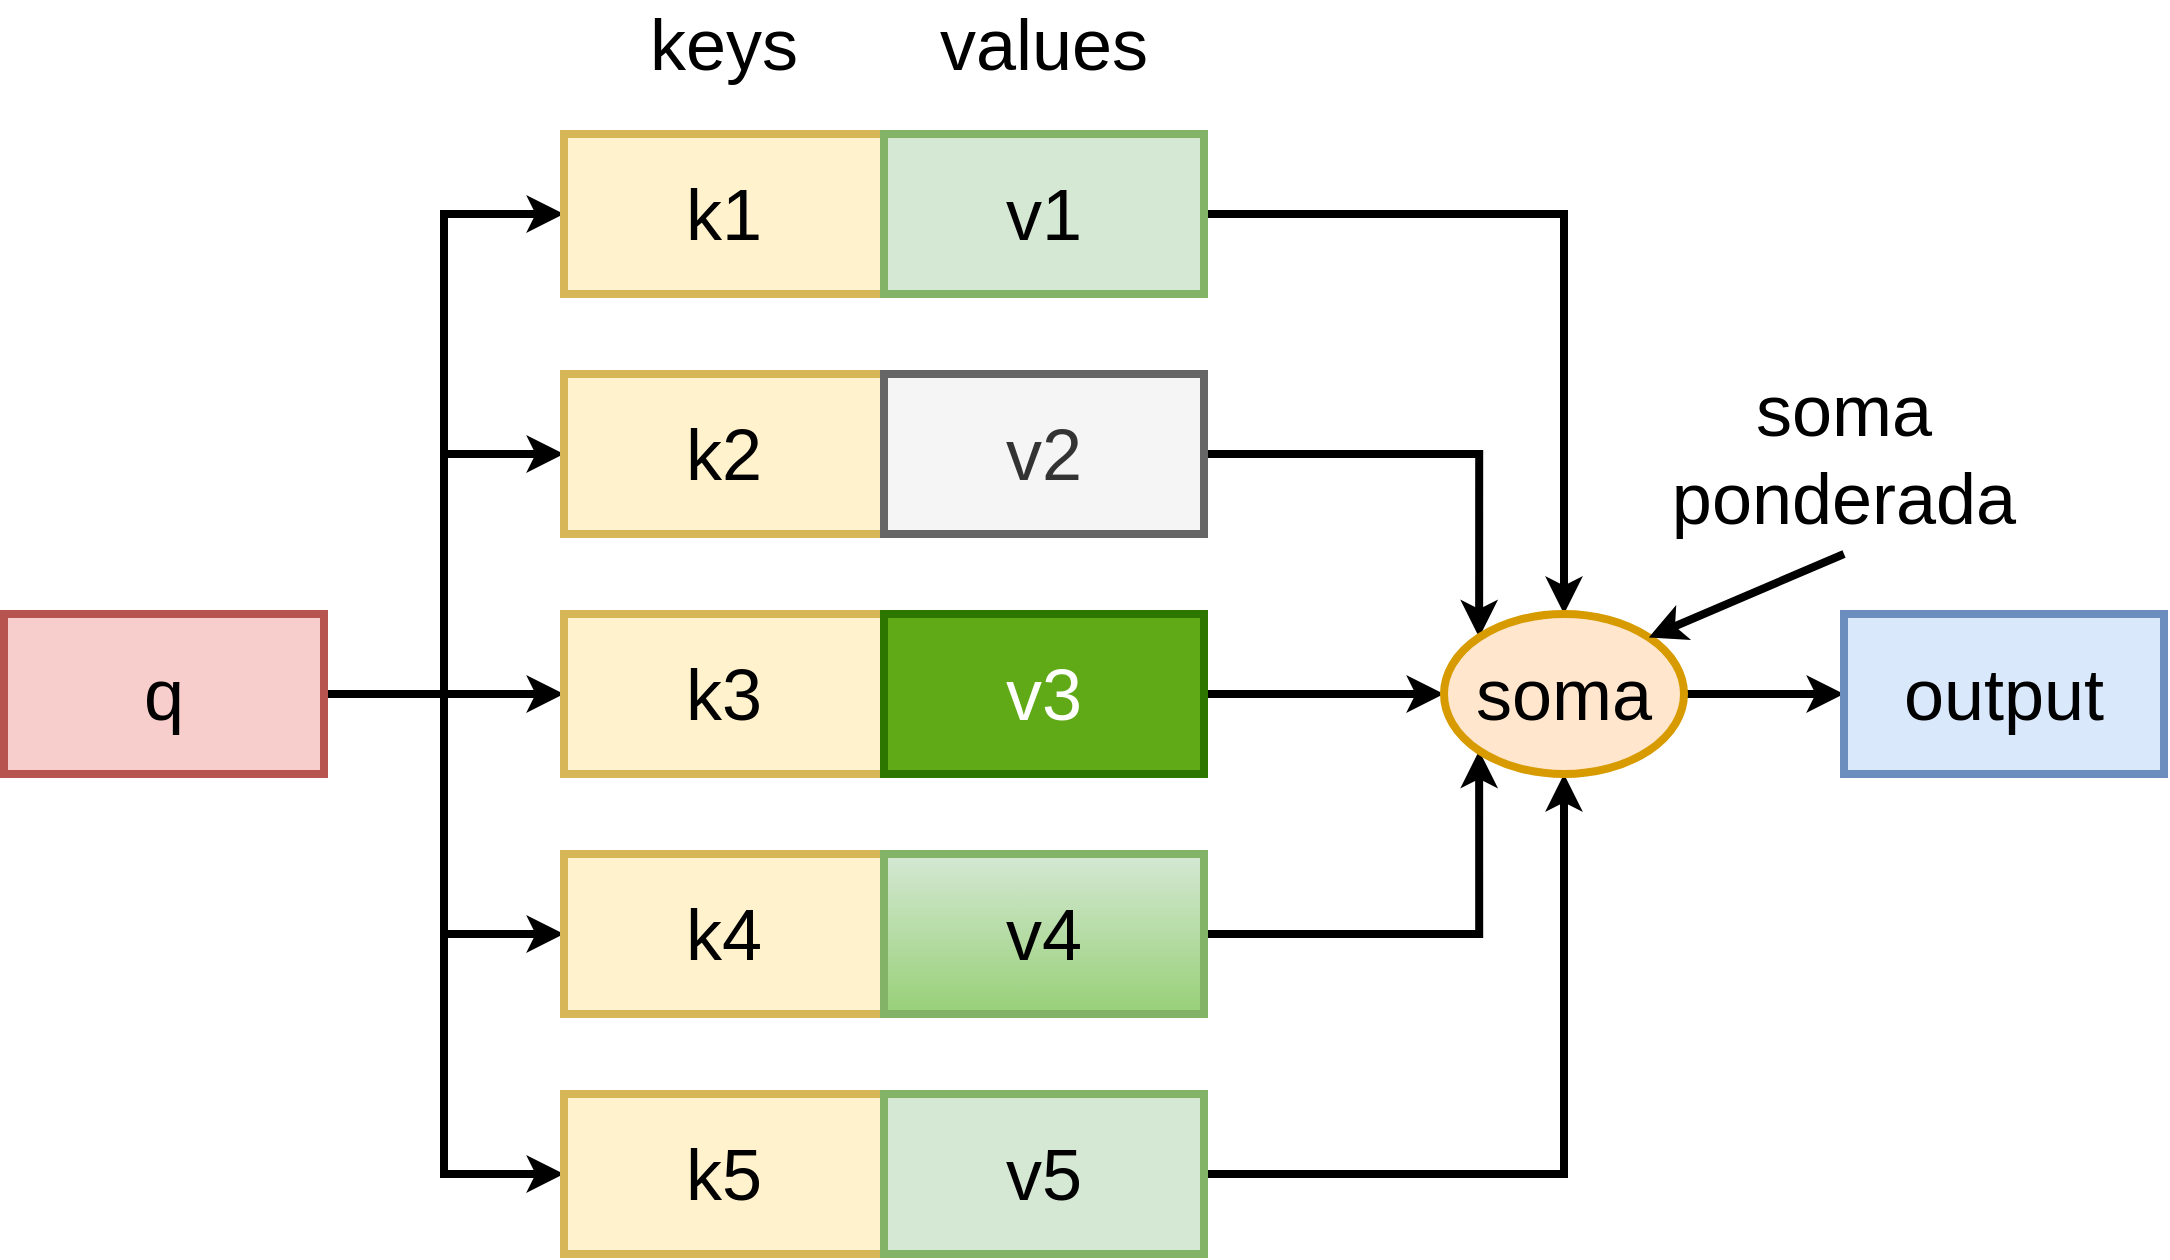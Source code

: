 <mxfile version="24.7.6">
  <diagram id="C5RBs43oDa-KdzZeNtuy" name="Page-1">
    <mxGraphModel dx="1362" dy="1962" grid="1" gridSize="10" guides="1" tooltips="1" connect="1" arrows="1" fold="1" page="1" pageScale="1" pageWidth="827" pageHeight="1169" math="0" shadow="0">
      <root>
        <mxCell id="WIyWlLk6GJQsqaUBKTNV-0" />
        <mxCell id="WIyWlLk6GJQsqaUBKTNV-1" parent="WIyWlLk6GJQsqaUBKTNV-0" />
        <mxCell id="2T5KfRPrGtyzERADkPeJ-16" style="edgeStyle=orthogonalEdgeStyle;rounded=0;orthogonalLoop=1;jettySize=auto;html=1;exitX=1;exitY=0.5;exitDx=0;exitDy=0;entryX=0;entryY=0.5;entryDx=0;entryDy=0;strokeWidth=4;" edge="1" parent="WIyWlLk6GJQsqaUBKTNV-1" source="2T5KfRPrGtyzERADkPeJ-0" target="2T5KfRPrGtyzERADkPeJ-1">
          <mxGeometry relative="1" as="geometry" />
        </mxCell>
        <mxCell id="2T5KfRPrGtyzERADkPeJ-17" style="edgeStyle=orthogonalEdgeStyle;rounded=0;orthogonalLoop=1;jettySize=auto;html=1;exitX=1;exitY=0.5;exitDx=0;exitDy=0;entryX=0;entryY=0.5;entryDx=0;entryDy=0;strokeWidth=4;" edge="1" parent="WIyWlLk6GJQsqaUBKTNV-1" source="2T5KfRPrGtyzERADkPeJ-0" target="2T5KfRPrGtyzERADkPeJ-3">
          <mxGeometry relative="1" as="geometry" />
        </mxCell>
        <mxCell id="2T5KfRPrGtyzERADkPeJ-18" style="edgeStyle=orthogonalEdgeStyle;rounded=0;orthogonalLoop=1;jettySize=auto;html=1;exitX=1;exitY=0.5;exitDx=0;exitDy=0;strokeWidth=4;" edge="1" parent="WIyWlLk6GJQsqaUBKTNV-1" source="2T5KfRPrGtyzERADkPeJ-0" target="2T5KfRPrGtyzERADkPeJ-4">
          <mxGeometry relative="1" as="geometry" />
        </mxCell>
        <mxCell id="2T5KfRPrGtyzERADkPeJ-19" style="edgeStyle=orthogonalEdgeStyle;rounded=0;orthogonalLoop=1;jettySize=auto;html=1;exitX=1;exitY=0.5;exitDx=0;exitDy=0;entryX=0;entryY=0.5;entryDx=0;entryDy=0;strokeWidth=4;" edge="1" parent="WIyWlLk6GJQsqaUBKTNV-1" source="2T5KfRPrGtyzERADkPeJ-0" target="2T5KfRPrGtyzERADkPeJ-5">
          <mxGeometry relative="1" as="geometry" />
        </mxCell>
        <mxCell id="2T5KfRPrGtyzERADkPeJ-20" style="edgeStyle=orthogonalEdgeStyle;rounded=0;orthogonalLoop=1;jettySize=auto;html=1;exitX=1;exitY=0.5;exitDx=0;exitDy=0;entryX=0;entryY=0.5;entryDx=0;entryDy=0;strokeWidth=4;" edge="1" parent="WIyWlLk6GJQsqaUBKTNV-1" source="2T5KfRPrGtyzERADkPeJ-0" target="2T5KfRPrGtyzERADkPeJ-6">
          <mxGeometry relative="1" as="geometry" />
        </mxCell>
        <mxCell id="2T5KfRPrGtyzERADkPeJ-0" value="q" style="rounded=0;whiteSpace=wrap;html=1;fontSize=36;strokeWidth=4;fillColor=#f8cecc;strokeColor=#b85450;" vertex="1" parent="WIyWlLk6GJQsqaUBKTNV-1">
          <mxGeometry x="40" y="280" width="160" height="80" as="geometry" />
        </mxCell>
        <mxCell id="2T5KfRPrGtyzERADkPeJ-1" value="k1" style="rounded=0;whiteSpace=wrap;html=1;fontSize=36;strokeWidth=4;fillColor=#fff2cc;strokeColor=#d6b656;" vertex="1" parent="WIyWlLk6GJQsqaUBKTNV-1">
          <mxGeometry x="320" y="40" width="160" height="80" as="geometry" />
        </mxCell>
        <mxCell id="2T5KfRPrGtyzERADkPeJ-3" value="k2" style="rounded=0;whiteSpace=wrap;html=1;fontSize=36;strokeWidth=4;fillColor=#fff2cc;strokeColor=#d6b656;" vertex="1" parent="WIyWlLk6GJQsqaUBKTNV-1">
          <mxGeometry x="320" y="160" width="160" height="80" as="geometry" />
        </mxCell>
        <mxCell id="2T5KfRPrGtyzERADkPeJ-4" value="k3" style="rounded=0;whiteSpace=wrap;html=1;fontSize=36;strokeWidth=4;fillColor=#fff2cc;strokeColor=#d6b656;" vertex="1" parent="WIyWlLk6GJQsqaUBKTNV-1">
          <mxGeometry x="320" y="280" width="160" height="80" as="geometry" />
        </mxCell>
        <mxCell id="2T5KfRPrGtyzERADkPeJ-5" value="k4" style="rounded=0;whiteSpace=wrap;html=1;fontSize=36;strokeWidth=4;fillColor=#fff2cc;strokeColor=#d6b656;" vertex="1" parent="WIyWlLk6GJQsqaUBKTNV-1">
          <mxGeometry x="320" y="400" width="160" height="80" as="geometry" />
        </mxCell>
        <mxCell id="2T5KfRPrGtyzERADkPeJ-6" value="k5" style="rounded=0;whiteSpace=wrap;html=1;fontSize=36;strokeWidth=4;fillColor=#fff2cc;strokeColor=#d6b656;" vertex="1" parent="WIyWlLk6GJQsqaUBKTNV-1">
          <mxGeometry x="320" y="520" width="160" height="80" as="geometry" />
        </mxCell>
        <mxCell id="2T5KfRPrGtyzERADkPeJ-29" style="edgeStyle=orthogonalEdgeStyle;rounded=0;orthogonalLoop=1;jettySize=auto;html=1;exitX=1;exitY=0.5;exitDx=0;exitDy=0;strokeWidth=4;" edge="1" parent="WIyWlLk6GJQsqaUBKTNV-1" source="2T5KfRPrGtyzERADkPeJ-7" target="2T5KfRPrGtyzERADkPeJ-15">
          <mxGeometry relative="1" as="geometry" />
        </mxCell>
        <mxCell id="2T5KfRPrGtyzERADkPeJ-7" value="v1" style="rounded=0;whiteSpace=wrap;html=1;fontSize=36;strokeWidth=4;fillColor=#d5e8d4;strokeColor=#82b366;" vertex="1" parent="WIyWlLk6GJQsqaUBKTNV-1">
          <mxGeometry x="480" y="40" width="160" height="80" as="geometry" />
        </mxCell>
        <mxCell id="2T5KfRPrGtyzERADkPeJ-28" style="edgeStyle=orthogonalEdgeStyle;rounded=0;orthogonalLoop=1;jettySize=auto;html=1;exitX=1;exitY=0.5;exitDx=0;exitDy=0;entryX=0;entryY=0;entryDx=0;entryDy=0;strokeWidth=4;" edge="1" parent="WIyWlLk6GJQsqaUBKTNV-1" source="2T5KfRPrGtyzERADkPeJ-8" target="2T5KfRPrGtyzERADkPeJ-15">
          <mxGeometry relative="1" as="geometry" />
        </mxCell>
        <mxCell id="2T5KfRPrGtyzERADkPeJ-8" value="v2" style="rounded=0;whiteSpace=wrap;html=1;fontSize=36;strokeWidth=4;fillColor=#f5f5f5;fontColor=#333333;strokeColor=#666666;" vertex="1" parent="WIyWlLk6GJQsqaUBKTNV-1">
          <mxGeometry x="480" y="160" width="160" height="80" as="geometry" />
        </mxCell>
        <mxCell id="2T5KfRPrGtyzERADkPeJ-23" style="edgeStyle=orthogonalEdgeStyle;rounded=0;orthogonalLoop=1;jettySize=auto;html=1;exitX=1;exitY=0.5;exitDx=0;exitDy=0;strokeWidth=4;" edge="1" parent="WIyWlLk6GJQsqaUBKTNV-1" source="2T5KfRPrGtyzERADkPeJ-9">
          <mxGeometry relative="1" as="geometry">
            <mxPoint x="760" y="320" as="targetPoint" />
          </mxGeometry>
        </mxCell>
        <mxCell id="2T5KfRPrGtyzERADkPeJ-9" value="v3" style="rounded=0;whiteSpace=wrap;html=1;fontSize=36;strokeWidth=4;fillColor=#60a917;fontColor=#ffffff;strokeColor=#2D7600;" vertex="1" parent="WIyWlLk6GJQsqaUBKTNV-1">
          <mxGeometry x="480" y="280" width="160" height="80" as="geometry" />
        </mxCell>
        <mxCell id="2T5KfRPrGtyzERADkPeJ-27" style="edgeStyle=orthogonalEdgeStyle;rounded=0;orthogonalLoop=1;jettySize=auto;html=1;exitX=1;exitY=0.5;exitDx=0;exitDy=0;entryX=0;entryY=1;entryDx=0;entryDy=0;strokeWidth=4;" edge="1" parent="WIyWlLk6GJQsqaUBKTNV-1" source="2T5KfRPrGtyzERADkPeJ-10" target="2T5KfRPrGtyzERADkPeJ-15">
          <mxGeometry relative="1" as="geometry" />
        </mxCell>
        <mxCell id="2T5KfRPrGtyzERADkPeJ-10" value="v4" style="rounded=0;whiteSpace=wrap;html=1;fontSize=36;strokeWidth=4;fillColor=#d5e8d4;gradientColor=#97d077;strokeColor=#82b366;" vertex="1" parent="WIyWlLk6GJQsqaUBKTNV-1">
          <mxGeometry x="480" y="400" width="160" height="80" as="geometry" />
        </mxCell>
        <mxCell id="2T5KfRPrGtyzERADkPeJ-26" style="edgeStyle=orthogonalEdgeStyle;rounded=0;orthogonalLoop=1;jettySize=auto;html=1;exitX=1;exitY=0.5;exitDx=0;exitDy=0;entryX=0.5;entryY=1;entryDx=0;entryDy=0;strokeWidth=4;" edge="1" parent="WIyWlLk6GJQsqaUBKTNV-1" source="2T5KfRPrGtyzERADkPeJ-11" target="2T5KfRPrGtyzERADkPeJ-15">
          <mxGeometry relative="1" as="geometry" />
        </mxCell>
        <mxCell id="2T5KfRPrGtyzERADkPeJ-11" value="v5" style="rounded=0;whiteSpace=wrap;html=1;fontSize=36;strokeWidth=4;fillColor=#d5e8d4;strokeColor=#82b366;" vertex="1" parent="WIyWlLk6GJQsqaUBKTNV-1">
          <mxGeometry x="480" y="520" width="160" height="80" as="geometry" />
        </mxCell>
        <mxCell id="2T5KfRPrGtyzERADkPeJ-12" value="keys" style="text;html=1;align=center;verticalAlign=middle;whiteSpace=wrap;rounded=0;fontSize=36;" vertex="1" parent="WIyWlLk6GJQsqaUBKTNV-1">
          <mxGeometry x="370" y="-20" width="60" height="30" as="geometry" />
        </mxCell>
        <mxCell id="2T5KfRPrGtyzERADkPeJ-13" value="values" style="text;html=1;align=center;verticalAlign=middle;whiteSpace=wrap;rounded=0;fontSize=36;" vertex="1" parent="WIyWlLk6GJQsqaUBKTNV-1">
          <mxGeometry x="530" y="-20" width="60" height="30" as="geometry" />
        </mxCell>
        <mxCell id="2T5KfRPrGtyzERADkPeJ-33" style="edgeStyle=orthogonalEdgeStyle;rounded=0;orthogonalLoop=1;jettySize=auto;html=1;exitX=1;exitY=0.5;exitDx=0;exitDy=0;strokeWidth=4;" edge="1" parent="WIyWlLk6GJQsqaUBKTNV-1" source="2T5KfRPrGtyzERADkPeJ-15" target="2T5KfRPrGtyzERADkPeJ-32">
          <mxGeometry relative="1" as="geometry" />
        </mxCell>
        <mxCell id="2T5KfRPrGtyzERADkPeJ-15" value="&lt;font style=&quot;font-size: 36px;&quot;&gt;soma&lt;/font&gt;" style="ellipse;whiteSpace=wrap;html=1;strokeWidth=4;fillColor=#ffe6cc;strokeColor=#d79b00;" vertex="1" parent="WIyWlLk6GJQsqaUBKTNV-1">
          <mxGeometry x="760" y="280" width="120" height="80" as="geometry" />
        </mxCell>
        <mxCell id="2T5KfRPrGtyzERADkPeJ-32" value="output" style="rounded=0;whiteSpace=wrap;html=1;fontSize=36;strokeWidth=4;fillColor=#dae8fc;strokeColor=#6c8ebf;" vertex="1" parent="WIyWlLk6GJQsqaUBKTNV-1">
          <mxGeometry x="960" y="280" width="160" height="80" as="geometry" />
        </mxCell>
        <mxCell id="2T5KfRPrGtyzERADkPeJ-34" value="soma ponderada" style="text;html=1;align=center;verticalAlign=middle;whiteSpace=wrap;rounded=0;fontSize=36;" vertex="1" parent="WIyWlLk6GJQsqaUBKTNV-1">
          <mxGeometry x="930" y="185" width="60" height="30" as="geometry" />
        </mxCell>
        <mxCell id="2T5KfRPrGtyzERADkPeJ-35" value="" style="endArrow=classic;html=1;rounded=0;entryX=1;entryY=0;entryDx=0;entryDy=0;strokeWidth=4;" edge="1" parent="WIyWlLk6GJQsqaUBKTNV-1" target="2T5KfRPrGtyzERADkPeJ-15">
          <mxGeometry width="50" height="50" relative="1" as="geometry">
            <mxPoint x="960" y="250" as="sourcePoint" />
            <mxPoint x="610" y="250" as="targetPoint" />
          </mxGeometry>
        </mxCell>
      </root>
    </mxGraphModel>
  </diagram>
</mxfile>
